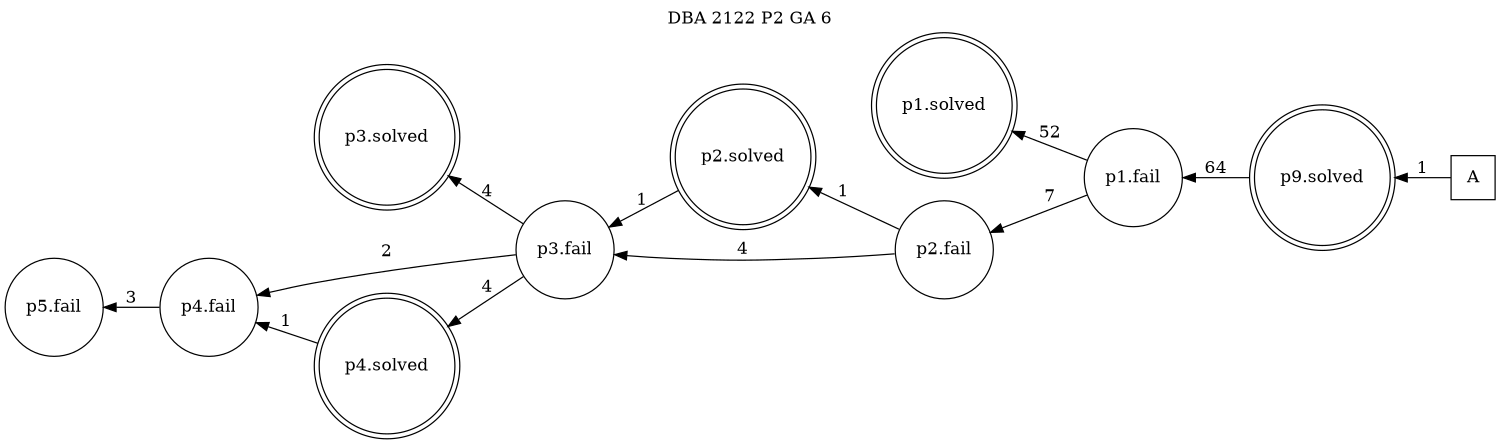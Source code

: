 digraph DBA_2122_P2_GA_6 {
labelloc="tl"
label= " DBA 2122 P2 GA 6 "
rankdir="RL";
graph [ size=" 10 , 10 !"]

"A" [shape="square" label="A"]
"p9.solved" [shape="doublecircle" label="p9.solved"]
"p1.fail" [shape="circle" label="p1.fail"]
"p1.solved" [shape="doublecircle" label="p1.solved"]
"p2.fail" [shape="circle" label="p2.fail"]
"p2.solved" [shape="doublecircle" label="p2.solved"]
"p3.fail" [shape="circle" label="p3.fail"]
"p3.solved" [shape="doublecircle" label="p3.solved"]
"p4.fail" [shape="circle" label="p4.fail"]
"p4.solved" [shape="doublecircle" label="p4.solved"]
"p5.fail" [shape="circle" label="p5.fail"]
"A" -> "p9.solved" [ label=1]
"p9.solved" -> "p1.fail" [ label=64]
"p1.fail" -> "p1.solved" [ label=52]
"p1.fail" -> "p2.fail" [ label=7]
"p2.fail" -> "p2.solved" [ label=1]
"p2.fail" -> "p3.fail" [ label=4]
"p2.solved" -> "p3.fail" [ label=1]
"p3.fail" -> "p3.solved" [ label=4]
"p3.fail" -> "p4.fail" [ label=2]
"p3.fail" -> "p4.solved" [ label=4]
"p4.fail" -> "p5.fail" [ label=3]
"p4.solved" -> "p4.fail" [ label=1]
}
